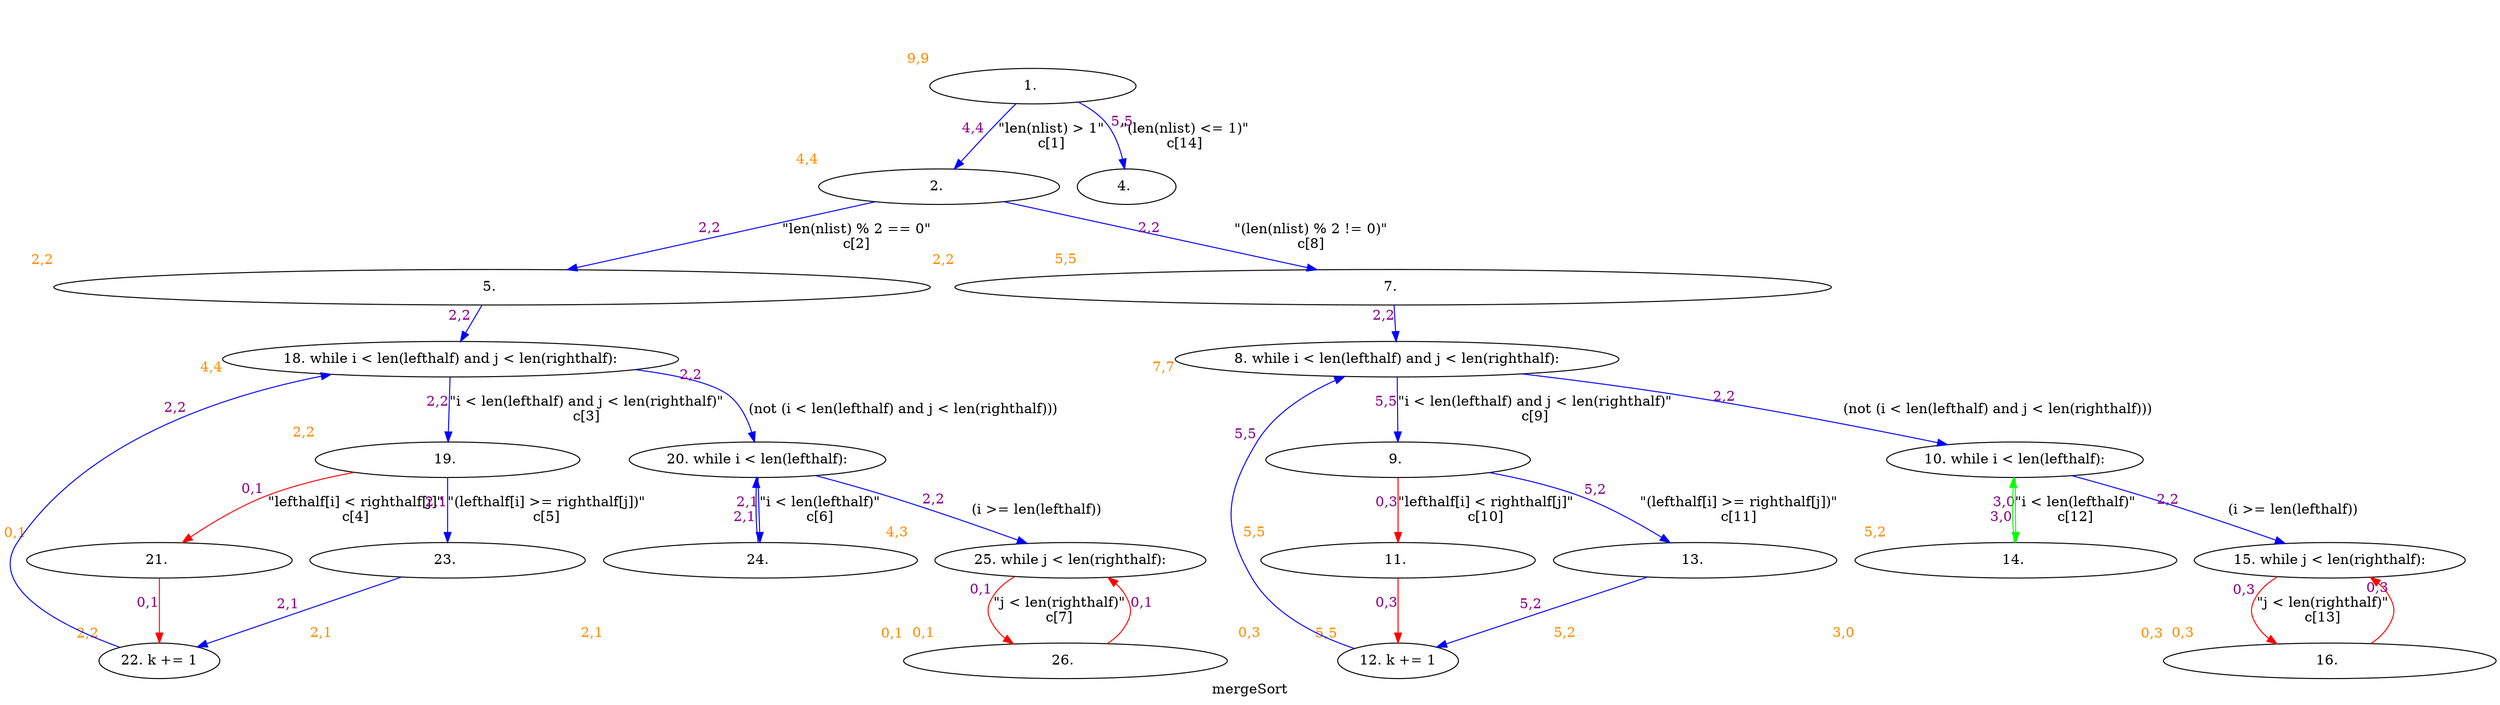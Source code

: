 digraph clustermergeSort {
	graph [bb="0,0,2447.5,707.4",
		label=mergeSort,
		lheight=0.21,
		lp="1223.8,11.5",
		lwidth=0.81,
		overlap=false,
		splines=true,
		xlabel=<<br></br><br></br><br></br><font color='darkorange'>-1,-1</font>>
	];
	node [label="\N",
		xlabel=<<br></br><br></br><br></br><font color='darkorange'>-1,-1</font>>
	];
	1	[height=0.5,
		label="1. ",
		pos="1010,624",
		width=2.9028,
		xlabel=<<br></br><br></br><br></br><font color='darkorange'>9,9</font>>,
		xlp="896.5,674.7"];
	2	[height=0.5,
		label="2. ",
		pos="915,522",
		width=3.3889,
		xlabel=<<br></br><br></br><br></br><font color='darkorange'>4,4</font>>,
		xlp="784,572.7"];
	1 -> 2	[color=blue,
		label="\"len(nlist) > 1\"\nc[1]",
		lp="1018,573",
		pos="e,931.19,540.05 993.88,606.04 978.6,589.95 955.46,565.59 938.2,547.42",
		xlabel=<<font color='darkmagenta'>4,4</font>>,
		xlp="953.62,580.62"];
	4	[height=0.5,
		label="4. ",
		pos="1105,522",
		width=1.3889,
		xlabel=<<br></br><br></br><br></br><font color='darkorange'>5,5</font>>,
		xlp="1046,471.3"];
	1 -> 4	[color=blue,
		label="\"(len(nlist) <= 1)\"\nc[14]",
		lp="1136,573",
		pos="e,1096.7,539.84 1039.4,606.65 1047.6,601.33 1056.1,594.97 1063,588 1074.4,576.48 1084.4,561.37 1091.8,548.62",
		xlabel=<<font color='darkmagenta'>5,5</font>>,
		xlp="1072.8,569.44"];
	5	[height=0.5,
		label="5. ",
		pos="462,420",
		width=12.333,
		xlabel=<<br></br><br></br><br></br><font color='darkorange'>2,2</font>>,
		xlp="9,470.7"];
	2 -> 5	[color=blue,
		label="\"len(nlist) % 2 == 0\"\nc[2]",
		lp="814.5,471",
		pos="e,538.13,437.81 850.1,506.67 770.71,489.15 636.06,459.42 548.09,440",
		xlabel=<<font color='darkmagenta'>2,2</font>>,
		xlp="684.99,479.71"];
	7	[height=0.5,
		label="7. ",
		pos="1368,420",
		width=12.333,
		xlabel=<<br></br><br></br><br></br><font color='darkorange'>2,2</font>>,
		xlp="915,470.7"];
	2 -> 7	[color=blue,
		label="\"(len(nlist) % 2 != 0)\"\nc[8]",
		lp="1270,471",
		pos="e,1291.9,437.81 979.9,506.67 1059.3,489.15 1193.9,459.42 1281.9,440",
		xlabel=<<font color='darkmagenta'>2,2</font>>,
		xlp="1127,479.71"];
	18	[height=0.5,
		label="18. while i < len(lefthalf) and j < len(righthalf):",
		pos="462,347",
		width=4.8746,
		xlabel=<<br></br><br></br><br></br><font color='darkorange'>4,4</font>>,
		xlp="277.52,361.7"];
	5 -> 18	[color=blue,
		pos="e,462,365.03 462,401.81 462,393.79 462,384.05 462,375.07",
		xlabel=<<font color='darkmagenta'>2,2</font>>,
		xlp="453,390.7"];
	8	[height=0.5,
		label="8. while i < len(lefthalf) and j < len(righthalf):",
		pos="1368,347",
		width=4.7482,
		xlabel=<<br></br><br></br><br></br><font color='darkorange'>7,7</font>>,
		xlp="1188.1,361.7"];
	7 -> 8	[color=blue,
		pos="e,1368,365.03 1368,401.81 1368,393.79 1368,384.05 1368,375.07",
		xlabel=<<font color='darkmagenta'>2,2</font>>,
		xlp="1359,390.7"];
	19	[height=0.5,
		label="19. ",
		pos="462,245",
		width=3.7222,
		xlabel=<<br></br><br></br><br></br><font color='darkorange'>2,2</font>>,
		xlp="319,295.7"];
	18 -> 19	[color=blue,
		label="\"i < len(lefthalf) and j < len(righthalf)\"\nc[3]",
		lp="567,296",
		pos="e,462,263.22 462,328.58 462,313.38 462,291.07 462,273.46",
		xlabel=<<font color='darkmagenta'>2,2</font>>,
		xlp="453,303.5"];
	20	[height=0.5,
		label="20. while i < len(lefthalf):",
		pos="782,245",
		width=2.7803,
		xlabel=<<br></br><br></br><br></br><font color='darkorange'>4,3</font>>,
		xlp="672.91,194.3"];
	18 -> 20	[color=blue,
		label="(not (i < len(lefthalf) and j < len(righthalf)))",
		lp="852,296",
		pos="e,760.56,262.63 585.5,334.15 615.7,328.99 647.51,321.6 676,311 703.62,300.73 731.92,282.93 752.33,268.55",
		xlabel=<<font color='darkmagenta'>2,2</font>>,
		xlp="686.94,317.77"];
	21	[height=0.5,
		label="21. ",
		pos="174,143",
		width=3.7361,
		xlabel=<<br></br><br></br><br></br><font color='darkorange'>0,1</font>>,
		xlp="30.5,193.7"];
	19 -> 21	[color=red,
		label="\"lefthalf[i] < righthalf[j]\"\nc[4]",
		lp="392.5,194",
		pos="e,208.18,160.54 395.88,229.32 373.19,223.7 347.77,216.76 325,209 287.95,196.38 247.25,178.62 217.46,164.86",
		xlabel=<<font color='darkmagenta'>0,1</font>>,
		xlp="290.87,207.41"];
	23	[height=0.5,
		label="23. ",
		pos="466,143",
		width=3.875,
		xlabel=<<br></br><br></br><br></br><font color='darkorange'>2,1</font>>,
		xlp="335.5,92.3"];
	19 -> 23	[color=blue,
		label="\"(lefthalf[i] >= righthalf[j])\"\nc[5]",
		lp="541,194",
		pos="e,465.31,161.22 462.7,226.58 463.3,211.38 464.2,189.07 464.9,171.46",
		xlabel=<<font color='darkmagenta'>2,1</font>>,
		xlp="468.5,186.5"];
	24	[height=0.5,
		label="24. ",
		pos="783,143",
		width=4.4167,
		xlabel=<<br></br><br></br><br></br><font color='darkorange'>2,1</font>>,
		xlp="615,92.3"];
	20 -> 24	[color=blue,
		label="\"i < len(lefthalf)\"\nc[6]",
		lp="830,194",
		pos="e,782.83,161.22 782.17,226.58 782.33,211.38 782.55,189.07 782.73,171.46",
		xlabel=<<font color='darkmagenta'>2,1</font>>,
		xlp="773.5,201.5"];
	25	[height=0.5,
		label="25. while j < len(righthalf):",
		pos="1065,143",
		width=2.9067,
		xlabel=<<br></br><br></br><br></br><font color='darkorange'>0,1</font>>,
		xlp="951.36,193.7"];
	20 -> 25	[color=blue,
		label="(i >= len(lefthalf))",
		lp="1015.5,194",
		pos="e,1021.2,159.46 825.29,228.7 875.29,211.04 957.56,181.96 1011.5,162.9",
		xlabel=<<font color='darkmagenta'>2,2</font>>,
		xlp="914.61,201.46"];
	22	[height=0.5,
		label="22. k += 1",
		pos="174,41",
		width=1.354,
		xlabel=<<br></br><br></br><br></br><font color='darkorange'>2,2</font>>,
		xlp="116.25,91.7"];
	21 -> 22	[color=red,
		pos="e,174,59.219 174,124.58 174,109.38 174,87.067 174,69.464",
		xlabel=<<font color='darkmagenta'>0,1</font>>,
		xlp="165,99.501"];
	23 -> 22	[color=blue,
		pos="e,208.46,53.8 419.09,125.93 363.69,106.96 272.26,75.651 218.12,57.108",
		xlabel=<<font color='darkmagenta'>2,1</font>>,
		xlp="304.85,97.394"];
	22 -> 18	[color=blue,
		pos="e,352.73,332.91 138.01,53.274 85.427,71.72 -2.768,111.32 30,161 98.908,265.47 240.34,311.17 342.64,331.01",
		xlabel=<<font color='darkmagenta'>2,2</font>>,
		xlp="196.73,299.18"];
	24 -> 20	[color=blue,
		pos="e,780.79,226.89 781.24,161.07 780.73,166.77 780.25,173.15 780,179 779.47,191.44 779.77,205.22 780.28,216.88",
		xlabel=<<font color='darkmagenta'>2,1</font>>,
		xlp="770.72,186.48"];
	26	[height=0.5,
		label="26. ",
		pos="1042,41",
		width=4.5556,
		xlabel=<<br></br><br></br><br></br><font color='darkorange'>0,1</font>>,
		xlp="869,91.7"];
	25 -> 26	[color=red,
		label="\"j < len(righthalf)\"\nc[7]",
		lp="1055.5,92",
		pos="e,1018.3,58.929 1024.5,126.21 1016.7,121.26 1009.6,114.95 1005,107 998.36,95.438 999.73,89.246 1005,77 1006.6,73.269 1008.8,69.75 \
1011.4,66.488",
		xlabel=<<font color='darkmagenta'>0,1</font>>,
		xlp="991.52,100.18"];
	26 -> 25	[color=red,
		pos="e,1091.2,125.5 1087.1,58.504 1094.6,63.303 1101.5,69.375 1106,77 1112.8,88.469 1111.6,94.892 1106,107 1104.1,111.13 1101.4,114.95 \
1098.4,118.43",
		xlabel=<<font color='darkmagenta'>0,1</font>>,
		xlp="1097,114.52"];
	9	[height=0.5,
		label="9. ",
		pos="1368,245",
		width=3.7222,
		xlabel=<<br></br><br></br><br></br><font color='darkorange'>5,5</font>>,
		xlp="1225,295.7"];
	8 -> 9	[color=blue,
		label="\"i < len(lefthalf) and j < len(righthalf)\"\nc[9]",
		lp="1473,296",
		pos="e,1368,263.22 1368,328.58 1368,313.38 1368,291.07 1368,273.46",
		xlabel=<<font color='darkmagenta'>5,5</font>>,
		xlp="1359,303.5"];
	10	[height=0.5,
		label="10. while i < len(lefthalf):",
		pos="1992,245",
		width=2.7803,
		xlabel=<<br></br><br></br><br></br><font color='darkorange'>5,2</font>>,
		xlp="1882.9,194.3"];
	8 -> 10	[color=blue,
		label="(not (i < len(lefthalf) and j < len(righthalf)))",
		lp="1891,296",
		pos="e,1919.8,257.56 1457.7,331.62 1578.8,312.21 1792.8,277.92 1909.9,259.16",
		xlabel=<<font color='darkmagenta'>2,2</font>>,
		xlp="1679.7,302.1"];
	11	[height=0.5,
		label="11. ",
		pos="1367,143",
		width=3.8611,
		xlabel=<<br></br><br></br><br></br><font color='darkorange'>0,3</font>>,
		xlp="1219,92.3"];
	9 -> 11	[color=red,
		label="\"lefthalf[i] < righthalf[j]\"\nc[10]",
		lp="1435.5,194",
		pos="e,1367.2,161.22 1367.8,226.58 1367.7,211.38 1367.5,189.07 1367.3,171.46",
		xlabel=<<font color='darkmagenta'>0,3</font>>,
		xlp="1358.5,201.5"];
	13	[height=0.5,
		label="13. ",
		pos="1668,143",
		width=3.9861,
		xlabel=<<br></br><br></br><br></br><font color='darkorange'>5,2</font>>,
		xlp="1515.5,157.7"];
	9 -> 13	[color=blue,
		label="\"(lefthalf[i] >= righthalf[j])\"\nc[11]",
		lp="1663,194",
		pos="e,1631.4,160.43 1434.3,229.27 1457.5,223.6 1483.6,216.64 1507,209 1546.5,196.13 1590.1,178.29 1621.9,164.55",
		xlabel=<<font color='darkmagenta'>5,2</font>>,
		xlp="1525.8,206.92"];
	14	[height=0.5,
		label="14. ",
		pos="1993,143",
		width=4.5278,
		xlabel=<<br></br><br></br><br></br><font color='darkorange'>3,0</font>>,
		xlp="1821,193.7"];
	10 -> 14	[color=green,
		label="\"i < len(lefthalf)\"\nc[12]",
		lp="2039,194",
		pos="e,1992.8,161.22 1992.2,226.58 1992.3,211.38 1992.5,189.07 1992.7,171.46",
		xlabel=<<font color='darkmagenta'>3,0</font>>,
		xlp="1983.5,201.5"];
	15	[height=0.5,
		label="15. while j < len(righthalf):",
		pos="2279,143",
		width=2.9067,
		xlabel=<<br></br><br></br><br></br><font color='darkorange'>0,3</font>>,
		xlp="2165.4,193.7"];
	10 -> 15	[color=blue,
		label="(i >= len(lefthalf))",
		lp="2226.5,194",
		pos="e,2234.6,159.46 2035.9,228.7 2086.7,211 2170.4,181.84 2225.1,162.78",
		xlabel=<<font color='darkmagenta'>2,2</font>>,
		xlp="2126,201.66"];
	12	[height=0.5,
		label="12. k += 1",
		pos="1367,41",
		width=1.354,
		xlabel=<<br></br><br></br><br></br><font color='darkorange'>5,5</font>>,
		xlp="1309.3,91.7"];
	11 -> 12	[color=red,
		pos="e,1367,59.219 1367,124.58 1367,109.38 1367,87.067 1367,69.464",
		xlabel=<<font color='darkmagenta'>0,3</font>>,
		xlp="1358,99.501"];
	13 -> 12	[color=blue,
		pos="e,1402.1,53.653 1619.6,125.93 1562.3,106.87 1467.4,75.349 1411.7,56.841",
		xlabel=<<font color='darkmagenta'>5,2</font>>,
		xlp="1502,97.353"];
	12 -> 8	[color=blue,
		pos="e,1315.3,329.73 1327.9,51.84 1292.4,63.057 1242.3,85.218 1219,125 1210.9,138.81 1218.5,145.01 1219,161 1220.3,206.39 1201.2,224.33 \
1225,263 1243.2,292.56 1276.1,312.71 1305.8,325.75",
		xlabel=<<font color='darkmagenta'>5,5</font>>,
		xlp="1209.3,188.39"];
	14 -> 10	[color=green,
		pos="e,1990.8,226.89 1991.2,161.07 1990.7,166.77 1990.3,173.15 1990,179 1989.5,191.44 1989.8,205.22 1990.3,216.88",
		xlabel=<<font color='darkmagenta'>3,0</font>>,
		xlp="1980.7,186.48"];
	16	[height=0.5,
		label="16. ",
		pos="2279,41",
		width=4.6806,
		xlabel=<<br></br><br></br><br></br><font color='darkorange'>0,3</font>>,
		xlp="2101.5,91.7"];
	15 -> 16	[color=red,
		label="\"j < len(righthalf)\"\nc[13]",
		lp="2272.5,92",
		pos="e,2239.9,58.546 2240.8,126.04 2233.3,121.08 2226.4,114.8 2222,107 2215.5,95.364 2215.5,88.636 2222,77 2224.6,72.43 2228,68.384 2231.9,\
64.819",
		xlabel=<<font color='darkmagenta'>0,3</font>>,
		xlp="2209.3,106.31"];
	16 -> 15	[color=red,
		pos="e,2307.5,125.46 2308,58.909 2314,63.911 2319.6,69.967 2323,77 2328.8,89.009 2328.8,94.991 2323,107 2321,111.17 2318.2,114.99 2315,\
118.46",
		xlabel=<<font color='darkmagenta'>0,3</font>>,
		xlp="2336.3,101.19"];
}
